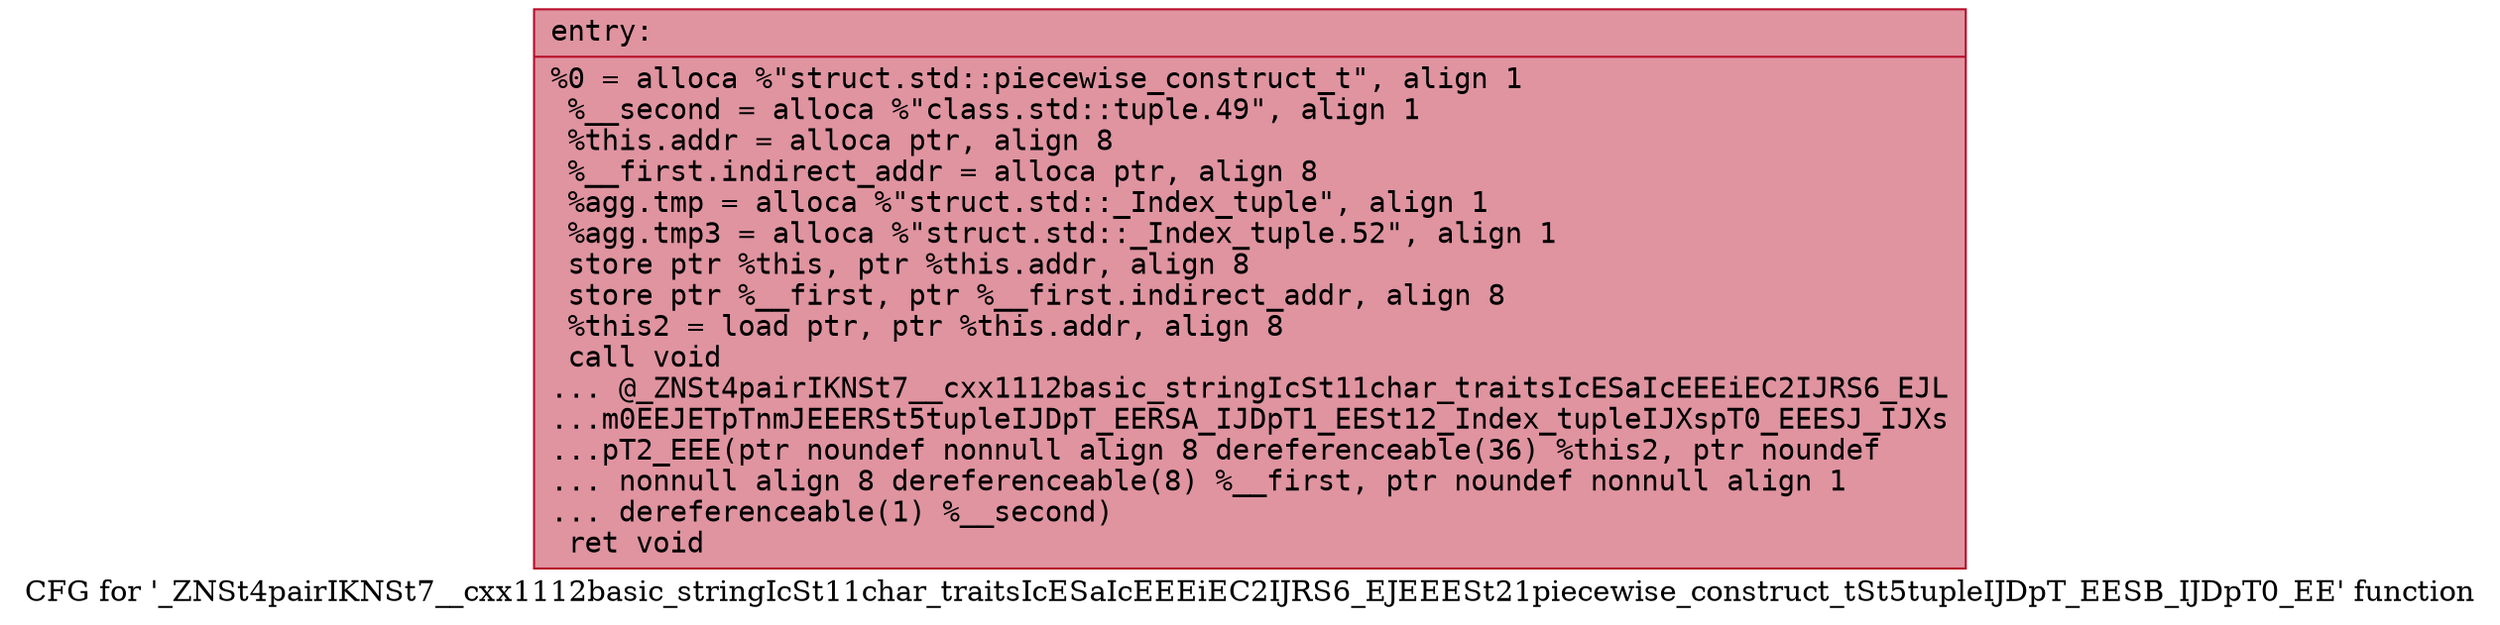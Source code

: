 digraph "CFG for '_ZNSt4pairIKNSt7__cxx1112basic_stringIcSt11char_traitsIcESaIcEEEiEC2IJRS6_EJEEESt21piecewise_construct_tSt5tupleIJDpT_EESB_IJDpT0_EE' function" {
	label="CFG for '_ZNSt4pairIKNSt7__cxx1112basic_stringIcSt11char_traitsIcESaIcEEEiEC2IJRS6_EJEEESt21piecewise_construct_tSt5tupleIJDpT_EESB_IJDpT0_EE' function";

	Node0x55bd4064e5f0 [shape=record,color="#b70d28ff", style=filled, fillcolor="#b70d2870" fontname="Courier",label="{entry:\l|  %0 = alloca %\"struct.std::piecewise_construct_t\", align 1\l  %__second = alloca %\"class.std::tuple.49\", align 1\l  %this.addr = alloca ptr, align 8\l  %__first.indirect_addr = alloca ptr, align 8\l  %agg.tmp = alloca %\"struct.std::_Index_tuple\", align 1\l  %agg.tmp3 = alloca %\"struct.std::_Index_tuple.52\", align 1\l  store ptr %this, ptr %this.addr, align 8\l  store ptr %__first, ptr %__first.indirect_addr, align 8\l  %this2 = load ptr, ptr %this.addr, align 8\l  call void\l... @_ZNSt4pairIKNSt7__cxx1112basic_stringIcSt11char_traitsIcESaIcEEEiEC2IJRS6_EJL\l...m0EEJETpTnmJEEERSt5tupleIJDpT_EERSA_IJDpT1_EESt12_Index_tupleIJXspT0_EEESJ_IJXs\l...pT2_EEE(ptr noundef nonnull align 8 dereferenceable(36) %this2, ptr noundef\l... nonnull align 8 dereferenceable(8) %__first, ptr noundef nonnull align 1\l... dereferenceable(1) %__second)\l  ret void\l}"];
}
